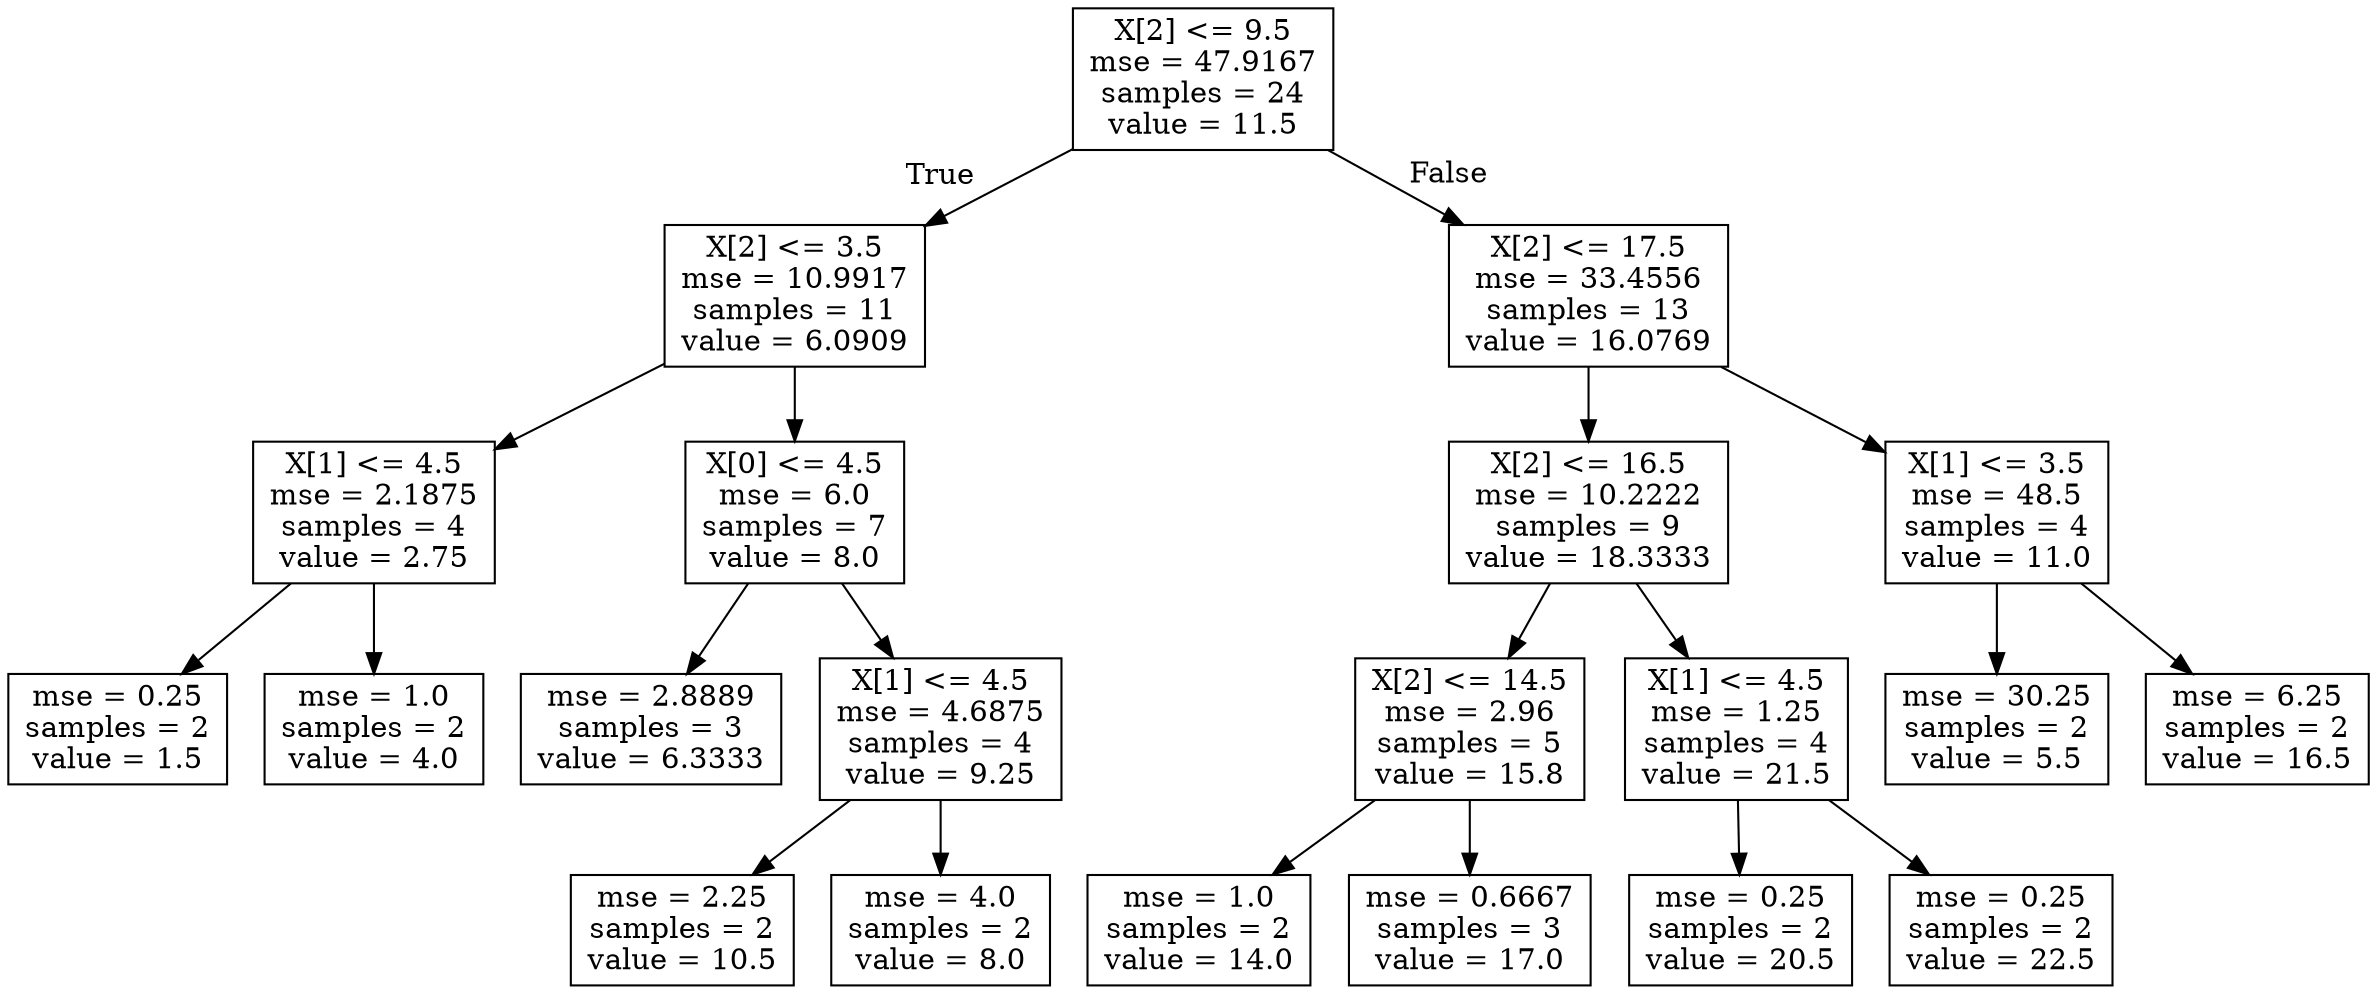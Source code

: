 digraph Tree {
node [shape=box] ;
0 [label="X[2] <= 9.5\nmse = 47.9167\nsamples = 24\nvalue = 11.5"] ;
1 [label="X[2] <= 3.5\nmse = 10.9917\nsamples = 11\nvalue = 6.0909"] ;
0 -> 1 [labeldistance=2.5, labelangle=45, headlabel="True"] ;
2 [label="X[1] <= 4.5\nmse = 2.1875\nsamples = 4\nvalue = 2.75"] ;
1 -> 2 ;
3 [label="mse = 0.25\nsamples = 2\nvalue = 1.5"] ;
2 -> 3 ;
4 [label="mse = 1.0\nsamples = 2\nvalue = 4.0"] ;
2 -> 4 ;
5 [label="X[0] <= 4.5\nmse = 6.0\nsamples = 7\nvalue = 8.0"] ;
1 -> 5 ;
6 [label="mse = 2.8889\nsamples = 3\nvalue = 6.3333"] ;
5 -> 6 ;
7 [label="X[1] <= 4.5\nmse = 4.6875\nsamples = 4\nvalue = 9.25"] ;
5 -> 7 ;
8 [label="mse = 2.25\nsamples = 2\nvalue = 10.5"] ;
7 -> 8 ;
9 [label="mse = 4.0\nsamples = 2\nvalue = 8.0"] ;
7 -> 9 ;
10 [label="X[2] <= 17.5\nmse = 33.4556\nsamples = 13\nvalue = 16.0769"] ;
0 -> 10 [labeldistance=2.5, labelangle=-45, headlabel="False"] ;
11 [label="X[2] <= 16.5\nmse = 10.2222\nsamples = 9\nvalue = 18.3333"] ;
10 -> 11 ;
12 [label="X[2] <= 14.5\nmse = 2.96\nsamples = 5\nvalue = 15.8"] ;
11 -> 12 ;
13 [label="mse = 1.0\nsamples = 2\nvalue = 14.0"] ;
12 -> 13 ;
14 [label="mse = 0.6667\nsamples = 3\nvalue = 17.0"] ;
12 -> 14 ;
15 [label="X[1] <= 4.5\nmse = 1.25\nsamples = 4\nvalue = 21.5"] ;
11 -> 15 ;
16 [label="mse = 0.25\nsamples = 2\nvalue = 20.5"] ;
15 -> 16 ;
17 [label="mse = 0.25\nsamples = 2\nvalue = 22.5"] ;
15 -> 17 ;
18 [label="X[1] <= 3.5\nmse = 48.5\nsamples = 4\nvalue = 11.0"] ;
10 -> 18 ;
19 [label="mse = 30.25\nsamples = 2\nvalue = 5.5"] ;
18 -> 19 ;
20 [label="mse = 6.25\nsamples = 2\nvalue = 16.5"] ;
18 -> 20 ;
}